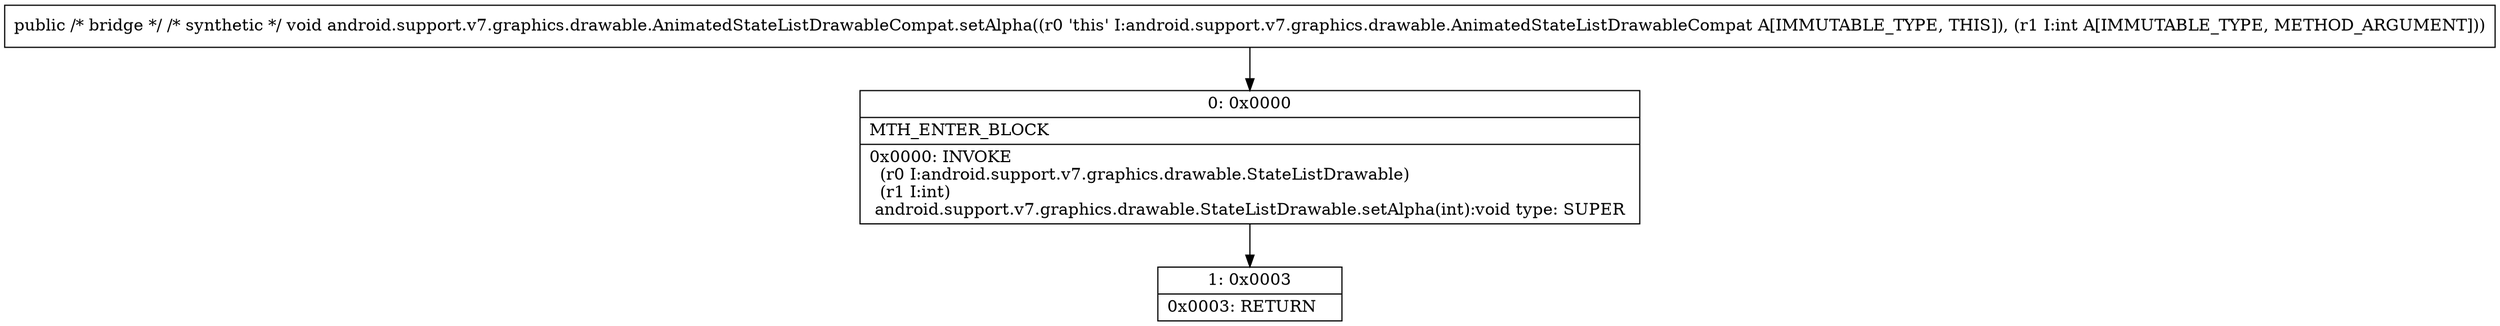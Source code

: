 digraph "CFG forandroid.support.v7.graphics.drawable.AnimatedStateListDrawableCompat.setAlpha(I)V" {
Node_0 [shape=record,label="{0\:\ 0x0000|MTH_ENTER_BLOCK\l|0x0000: INVOKE  \l  (r0 I:android.support.v7.graphics.drawable.StateListDrawable)\l  (r1 I:int)\l android.support.v7.graphics.drawable.StateListDrawable.setAlpha(int):void type: SUPER \l}"];
Node_1 [shape=record,label="{1\:\ 0x0003|0x0003: RETURN   \l}"];
MethodNode[shape=record,label="{public \/* bridge *\/ \/* synthetic *\/ void android.support.v7.graphics.drawable.AnimatedStateListDrawableCompat.setAlpha((r0 'this' I:android.support.v7.graphics.drawable.AnimatedStateListDrawableCompat A[IMMUTABLE_TYPE, THIS]), (r1 I:int A[IMMUTABLE_TYPE, METHOD_ARGUMENT])) }"];
MethodNode -> Node_0;
Node_0 -> Node_1;
}

